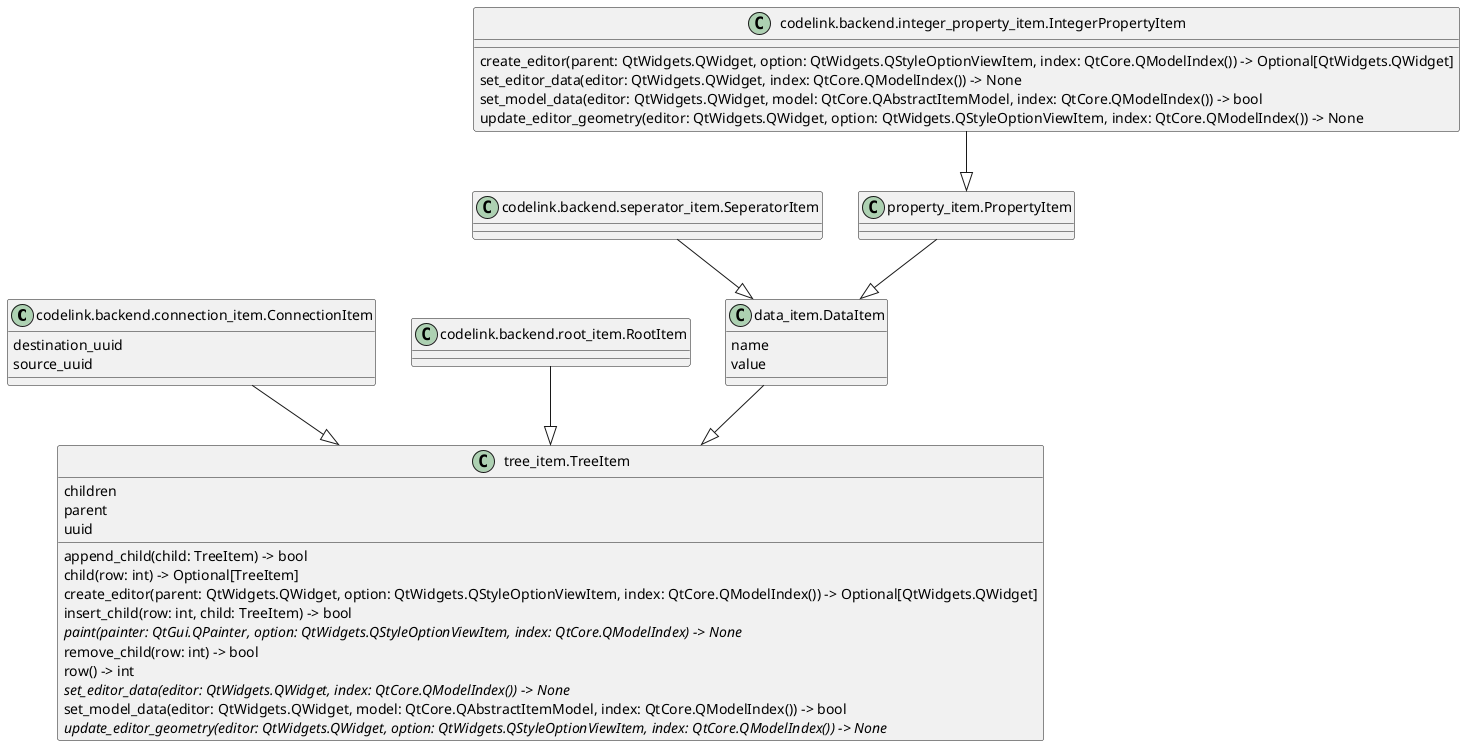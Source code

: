@startuml classes
set namespaceSeparator none
class "codelink.backend.connection_item.ConnectionItem" as codelink.backend.connection_item.ConnectionItem {
  destination_uuid
  source_uuid
}
class "codelink.backend.integer_property_item.IntegerPropertyItem" as codelink.backend.integer_property_item.IntegerPropertyItem {
  create_editor(parent: QtWidgets.QWidget, option: QtWidgets.QStyleOptionViewItem, index: QtCore.QModelIndex()) -> Optional[QtWidgets.QWidget]
  set_editor_data(editor: QtWidgets.QWidget, index: QtCore.QModelIndex()) -> None
  set_model_data(editor: QtWidgets.QWidget, model: QtCore.QAbstractItemModel, index: QtCore.QModelIndex()) -> bool
  update_editor_geometry(editor: QtWidgets.QWidget, option: QtWidgets.QStyleOptionViewItem, index: QtCore.QModelIndex()) -> None
}
class "codelink.backend.root_item.RootItem" as codelink.backend.root_item.RootItem {
}
class "codelink.backend.seperator_item.SeperatorItem" as codelink.backend.seperator_item.SeperatorItem {
}
class "data_item.DataItem" as data_item.DataItem {
  name
  value
}
class "property_item.PropertyItem" as property_item.PropertyItem {
}
class "tree_item.TreeItem" as tree_item.TreeItem {
  children
  parent
  uuid
  append_child(child: TreeItem) -> bool
  child(row: int) -> Optional[TreeItem]
  create_editor(parent: QtWidgets.QWidget, option: QtWidgets.QStyleOptionViewItem, index: QtCore.QModelIndex()) -> Optional[QtWidgets.QWidget]
  insert_child(row: int, child: TreeItem) -> bool
  {abstract}paint(painter: QtGui.QPainter, option: QtWidgets.QStyleOptionViewItem, index: QtCore.QModelIndex) -> None
  remove_child(row: int) -> bool
  row() -> int
  {abstract}set_editor_data(editor: QtWidgets.QWidget, index: QtCore.QModelIndex()) -> None
  set_model_data(editor: QtWidgets.QWidget, model: QtCore.QAbstractItemModel, index: QtCore.QModelIndex()) -> bool
  {abstract}update_editor_geometry(editor: QtWidgets.QWidget, option: QtWidgets.QStyleOptionViewItem, index: QtCore.QModelIndex()) -> None
}
codelink.backend.connection_item.ConnectionItem --|> tree_item.TreeItem
codelink.backend.integer_property_item.IntegerPropertyItem --|> property_item.PropertyItem
codelink.backend.root_item.RootItem --|> tree_item.TreeItem
codelink.backend.seperator_item.SeperatorItem --|> data_item.DataItem
data_item.DataItem --|> tree_item.TreeItem
property_item.PropertyItem --|> data_item.DataItem
@enduml
